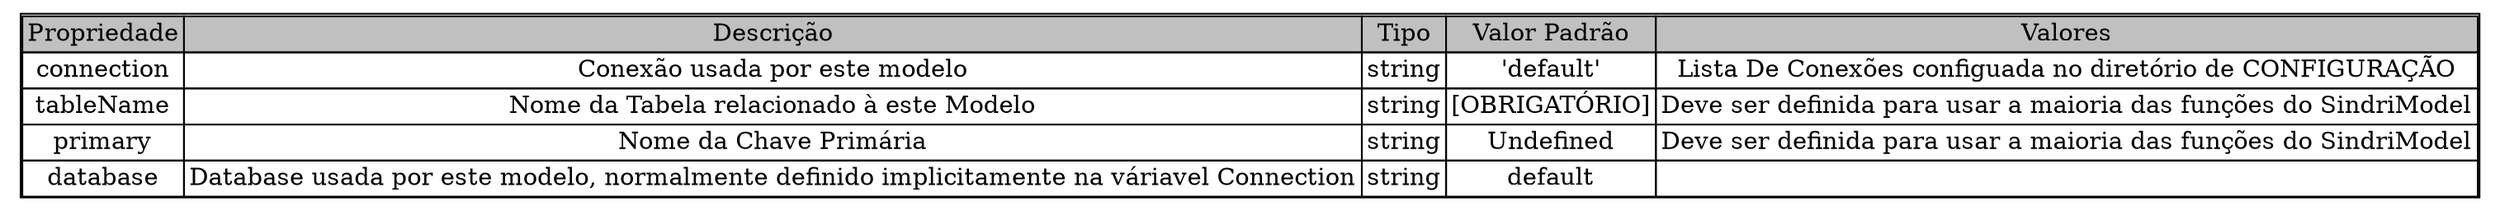 digraph structs {
node [shape=plaintext]
struct1 [label=<
<TABLE BORDER="1" CELLBORDER="1" CELLSPACING="0">

<tr>
	<td BGCOLOR="gray">Propriedade</td>
	<td BGCOLOR="gray">Descrição</td>	
	<td BGCOLOR="gray">Tipo</td>	
	<td BGCOLOR="gray">Valor Padrão</td>
	<td BGCOLOR="gray">Valores</td>
</tr>

<tr>
	<td>connection</td>
	<td>Conexão usada por este modelo</td>
	<td>string</td>
	<td>'default'</td>
	<td>Lista De Conexões configuada no diretório de CONFIGURAÇÃO</td>		
</tr>

<tr>
	<td>tableName</td>
	<td>Nome da Tabela relacionado à este Modelo</td>
	<td>string</td>
	<td>[OBRIGATÓRIO]</td>
	<td>Deve ser definida para usar a maioria das funções do SindriModel</td>		
</tr>

<tr>
	<td>primary</td>
	<td>Nome da Chave Primária</td>
	<td>string</td>
	<td>Undefined</td>
	<td>Deve ser definida para usar a maioria das funções do SindriModel</td>		
</tr>

<tr>
	<td>database</td>
	<td>Database usada por este modelo, normalmente definido implicitamente na váriavel Connection</td>
	<td>string</td>
	<td>default</td>
	<td></td>		
</tr>

</TABLE>
>];
}